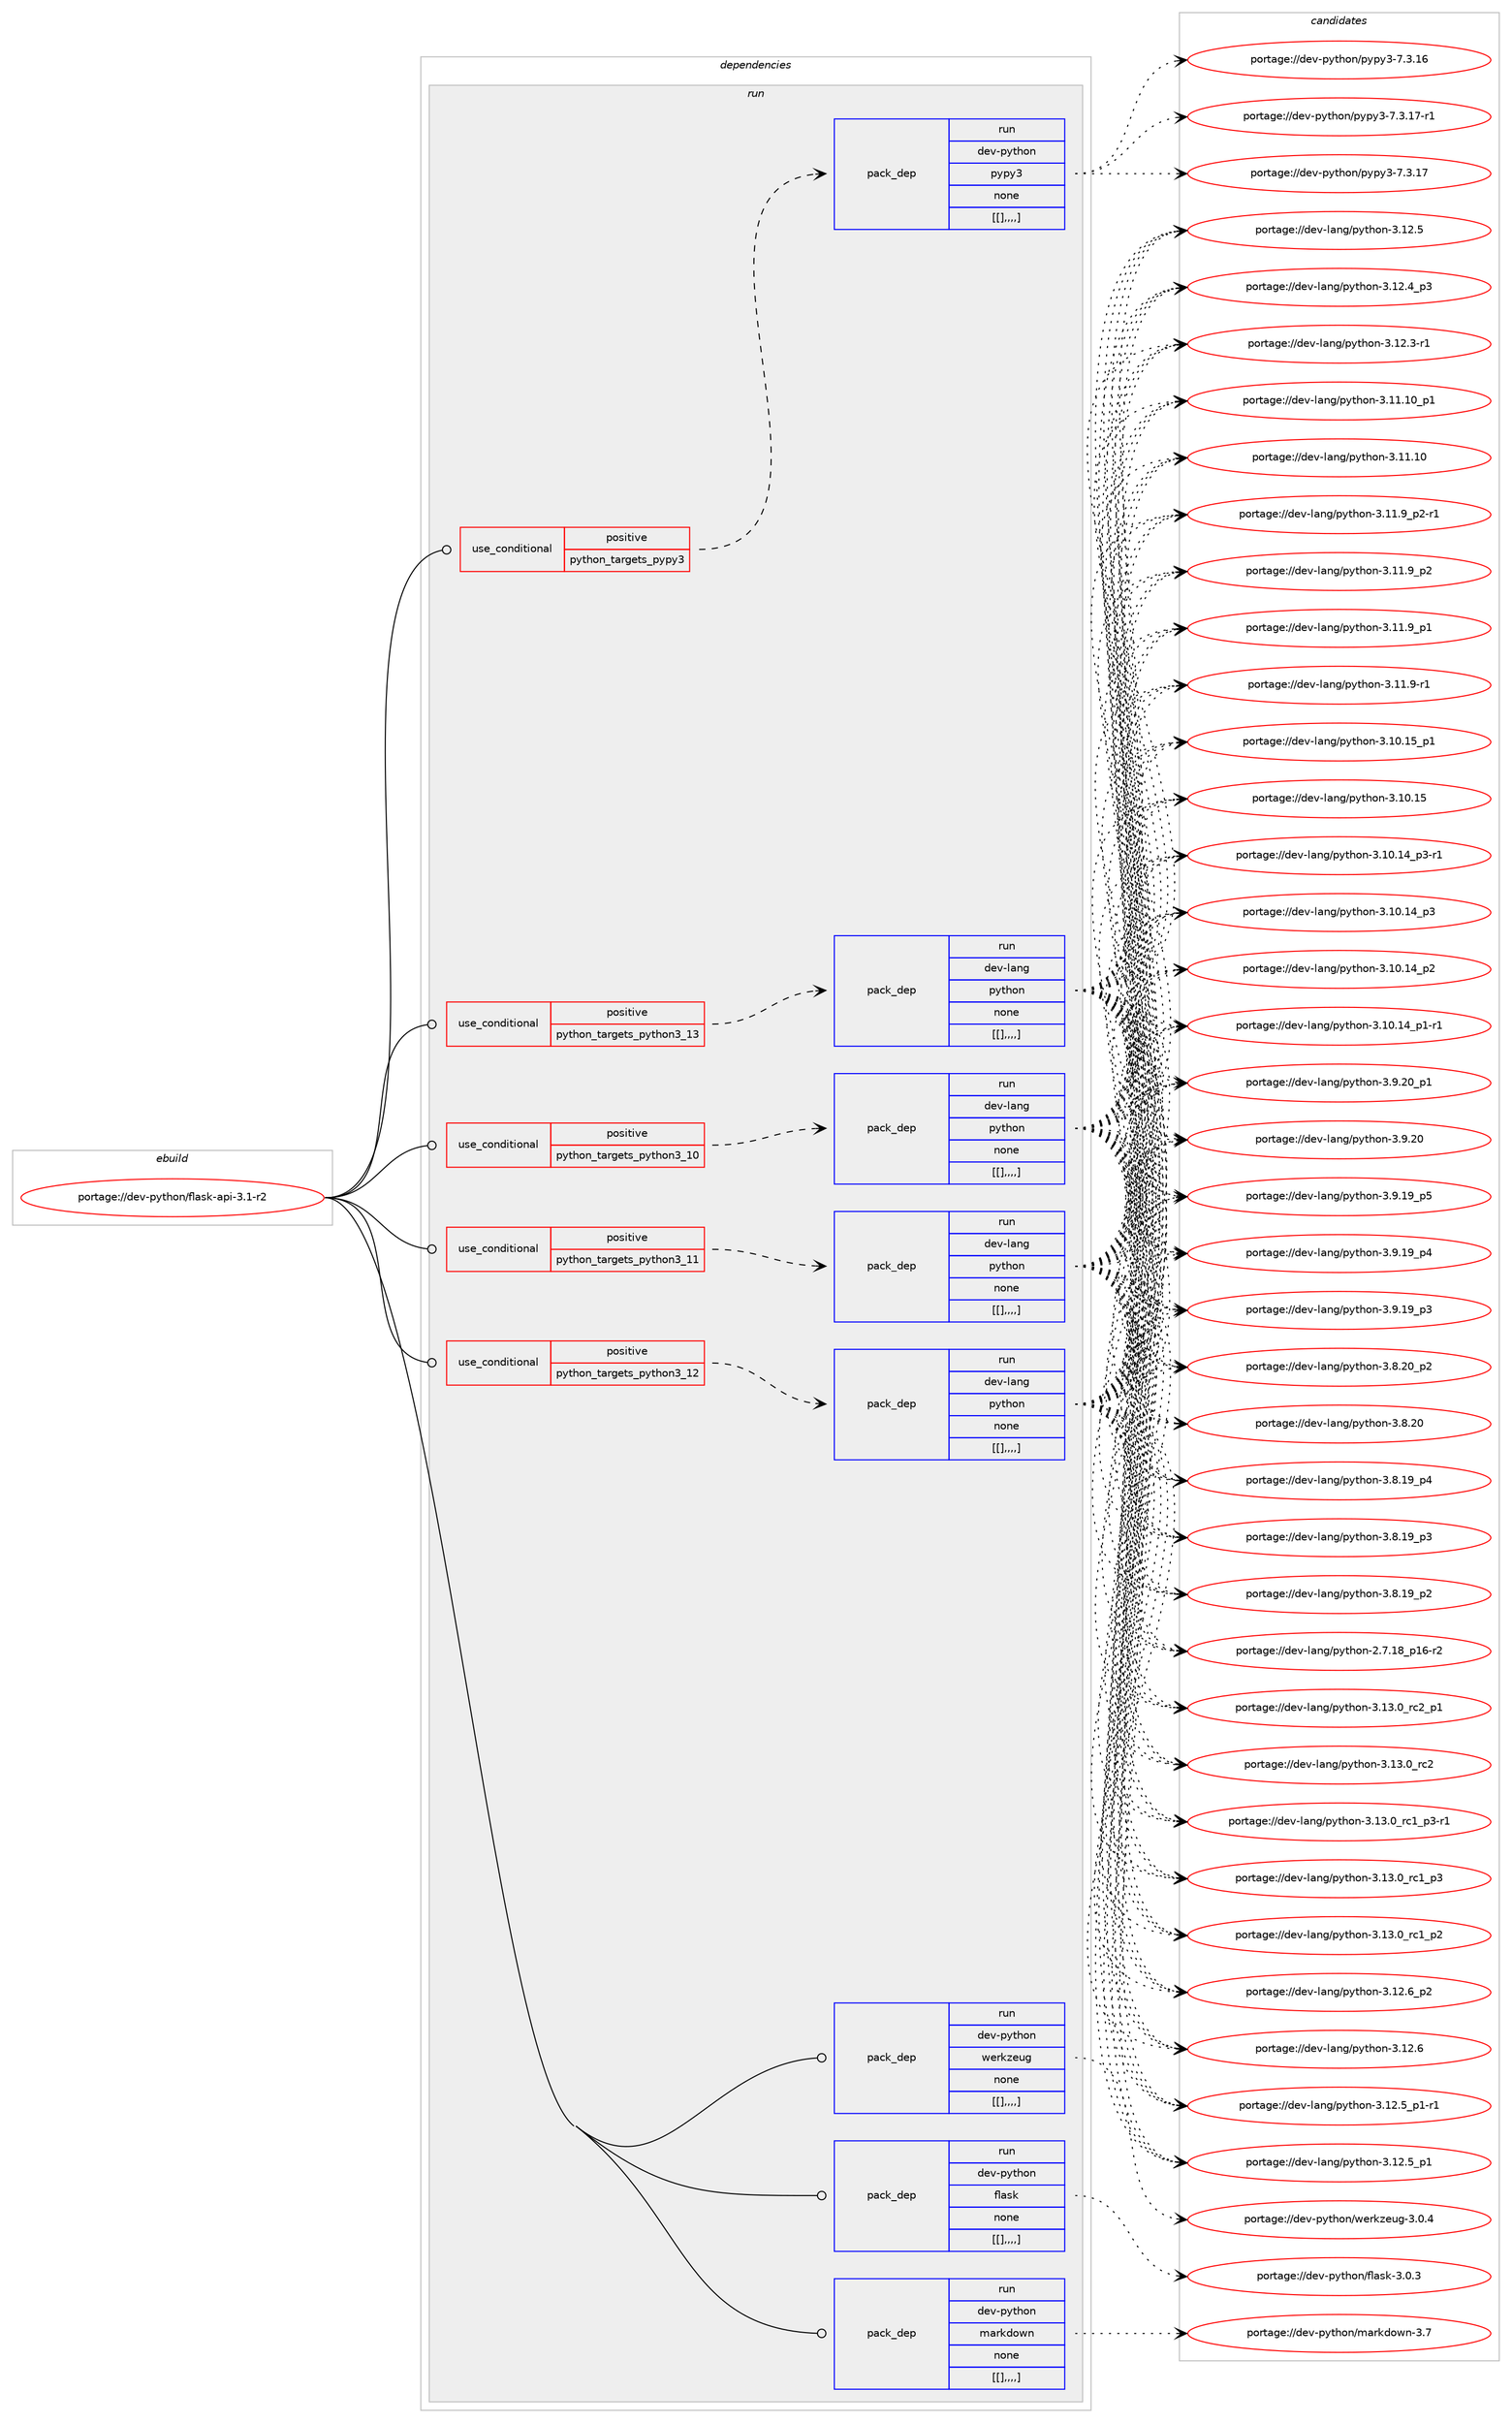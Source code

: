 digraph prolog {

# *************
# Graph options
# *************

newrank=true;
concentrate=true;
compound=true;
graph [rankdir=LR,fontname=Helvetica,fontsize=10,ranksep=1.5];#, ranksep=2.5, nodesep=0.2];
edge  [arrowhead=vee];
node  [fontname=Helvetica,fontsize=10];

# **********
# The ebuild
# **********

subgraph cluster_leftcol {
color=gray;
label=<<i>ebuild</i>>;
id [label="portage://dev-python/flask-api-3.1-r2", color=red, width=4, href="../dev-python/flask-api-3.1-r2.svg"];
}

# ****************
# The dependencies
# ****************

subgraph cluster_midcol {
color=gray;
label=<<i>dependencies</i>>;
subgraph cluster_compile {
fillcolor="#eeeeee";
style=filled;
label=<<i>compile</i>>;
}
subgraph cluster_compileandrun {
fillcolor="#eeeeee";
style=filled;
label=<<i>compile and run</i>>;
}
subgraph cluster_run {
fillcolor="#eeeeee";
style=filled;
label=<<i>run</i>>;
subgraph cond33951 {
dependency148144 [label=<<TABLE BORDER="0" CELLBORDER="1" CELLSPACING="0" CELLPADDING="4"><TR><TD ROWSPAN="3" CELLPADDING="10">use_conditional</TD></TR><TR><TD>positive</TD></TR><TR><TD>python_targets_pypy3</TD></TR></TABLE>>, shape=none, color=red];
subgraph pack112979 {
dependency148145 [label=<<TABLE BORDER="0" CELLBORDER="1" CELLSPACING="0" CELLPADDING="4" WIDTH="220"><TR><TD ROWSPAN="6" CELLPADDING="30">pack_dep</TD></TR><TR><TD WIDTH="110">run</TD></TR><TR><TD>dev-python</TD></TR><TR><TD>pypy3</TD></TR><TR><TD>none</TD></TR><TR><TD>[[],,,,]</TD></TR></TABLE>>, shape=none, color=blue];
}
dependency148144:e -> dependency148145:w [weight=20,style="dashed",arrowhead="vee"];
}
id:e -> dependency148144:w [weight=20,style="solid",arrowhead="odot"];
subgraph cond33952 {
dependency148146 [label=<<TABLE BORDER="0" CELLBORDER="1" CELLSPACING="0" CELLPADDING="4"><TR><TD ROWSPAN="3" CELLPADDING="10">use_conditional</TD></TR><TR><TD>positive</TD></TR><TR><TD>python_targets_python3_10</TD></TR></TABLE>>, shape=none, color=red];
subgraph pack112980 {
dependency148147 [label=<<TABLE BORDER="0" CELLBORDER="1" CELLSPACING="0" CELLPADDING="4" WIDTH="220"><TR><TD ROWSPAN="6" CELLPADDING="30">pack_dep</TD></TR><TR><TD WIDTH="110">run</TD></TR><TR><TD>dev-lang</TD></TR><TR><TD>python</TD></TR><TR><TD>none</TD></TR><TR><TD>[[],,,,]</TD></TR></TABLE>>, shape=none, color=blue];
}
dependency148146:e -> dependency148147:w [weight=20,style="dashed",arrowhead="vee"];
}
id:e -> dependency148146:w [weight=20,style="solid",arrowhead="odot"];
subgraph cond33953 {
dependency148148 [label=<<TABLE BORDER="0" CELLBORDER="1" CELLSPACING="0" CELLPADDING="4"><TR><TD ROWSPAN="3" CELLPADDING="10">use_conditional</TD></TR><TR><TD>positive</TD></TR><TR><TD>python_targets_python3_11</TD></TR></TABLE>>, shape=none, color=red];
subgraph pack112981 {
dependency148149 [label=<<TABLE BORDER="0" CELLBORDER="1" CELLSPACING="0" CELLPADDING="4" WIDTH="220"><TR><TD ROWSPAN="6" CELLPADDING="30">pack_dep</TD></TR><TR><TD WIDTH="110">run</TD></TR><TR><TD>dev-lang</TD></TR><TR><TD>python</TD></TR><TR><TD>none</TD></TR><TR><TD>[[],,,,]</TD></TR></TABLE>>, shape=none, color=blue];
}
dependency148148:e -> dependency148149:w [weight=20,style="dashed",arrowhead="vee"];
}
id:e -> dependency148148:w [weight=20,style="solid",arrowhead="odot"];
subgraph cond33954 {
dependency148150 [label=<<TABLE BORDER="0" CELLBORDER="1" CELLSPACING="0" CELLPADDING="4"><TR><TD ROWSPAN="3" CELLPADDING="10">use_conditional</TD></TR><TR><TD>positive</TD></TR><TR><TD>python_targets_python3_12</TD></TR></TABLE>>, shape=none, color=red];
subgraph pack112982 {
dependency148151 [label=<<TABLE BORDER="0" CELLBORDER="1" CELLSPACING="0" CELLPADDING="4" WIDTH="220"><TR><TD ROWSPAN="6" CELLPADDING="30">pack_dep</TD></TR><TR><TD WIDTH="110">run</TD></TR><TR><TD>dev-lang</TD></TR><TR><TD>python</TD></TR><TR><TD>none</TD></TR><TR><TD>[[],,,,]</TD></TR></TABLE>>, shape=none, color=blue];
}
dependency148150:e -> dependency148151:w [weight=20,style="dashed",arrowhead="vee"];
}
id:e -> dependency148150:w [weight=20,style="solid",arrowhead="odot"];
subgraph cond33955 {
dependency148152 [label=<<TABLE BORDER="0" CELLBORDER="1" CELLSPACING="0" CELLPADDING="4"><TR><TD ROWSPAN="3" CELLPADDING="10">use_conditional</TD></TR><TR><TD>positive</TD></TR><TR><TD>python_targets_python3_13</TD></TR></TABLE>>, shape=none, color=red];
subgraph pack112983 {
dependency148153 [label=<<TABLE BORDER="0" CELLBORDER="1" CELLSPACING="0" CELLPADDING="4" WIDTH="220"><TR><TD ROWSPAN="6" CELLPADDING="30">pack_dep</TD></TR><TR><TD WIDTH="110">run</TD></TR><TR><TD>dev-lang</TD></TR><TR><TD>python</TD></TR><TR><TD>none</TD></TR><TR><TD>[[],,,,]</TD></TR></TABLE>>, shape=none, color=blue];
}
dependency148152:e -> dependency148153:w [weight=20,style="dashed",arrowhead="vee"];
}
id:e -> dependency148152:w [weight=20,style="solid",arrowhead="odot"];
subgraph pack112984 {
dependency148154 [label=<<TABLE BORDER="0" CELLBORDER="1" CELLSPACING="0" CELLPADDING="4" WIDTH="220"><TR><TD ROWSPAN="6" CELLPADDING="30">pack_dep</TD></TR><TR><TD WIDTH="110">run</TD></TR><TR><TD>dev-python</TD></TR><TR><TD>flask</TD></TR><TR><TD>none</TD></TR><TR><TD>[[],,,,]</TD></TR></TABLE>>, shape=none, color=blue];
}
id:e -> dependency148154:w [weight=20,style="solid",arrowhead="odot"];
subgraph pack112985 {
dependency148155 [label=<<TABLE BORDER="0" CELLBORDER="1" CELLSPACING="0" CELLPADDING="4" WIDTH="220"><TR><TD ROWSPAN="6" CELLPADDING="30">pack_dep</TD></TR><TR><TD WIDTH="110">run</TD></TR><TR><TD>dev-python</TD></TR><TR><TD>markdown</TD></TR><TR><TD>none</TD></TR><TR><TD>[[],,,,]</TD></TR></TABLE>>, shape=none, color=blue];
}
id:e -> dependency148155:w [weight=20,style="solid",arrowhead="odot"];
subgraph pack112986 {
dependency148156 [label=<<TABLE BORDER="0" CELLBORDER="1" CELLSPACING="0" CELLPADDING="4" WIDTH="220"><TR><TD ROWSPAN="6" CELLPADDING="30">pack_dep</TD></TR><TR><TD WIDTH="110">run</TD></TR><TR><TD>dev-python</TD></TR><TR><TD>werkzeug</TD></TR><TR><TD>none</TD></TR><TR><TD>[[],,,,]</TD></TR></TABLE>>, shape=none, color=blue];
}
id:e -> dependency148156:w [weight=20,style="solid",arrowhead="odot"];
}
}

# **************
# The candidates
# **************

subgraph cluster_choices {
rank=same;
color=gray;
label=<<i>candidates</i>>;

subgraph choice112979 {
color=black;
nodesep=1;
choice100101118451121211161041111104711212111212151455546514649554511449 [label="portage://dev-python/pypy3-7.3.17-r1", color=red, width=4,href="../dev-python/pypy3-7.3.17-r1.svg"];
choice10010111845112121116104111110471121211121215145554651464955 [label="portage://dev-python/pypy3-7.3.17", color=red, width=4,href="../dev-python/pypy3-7.3.17.svg"];
choice10010111845112121116104111110471121211121215145554651464954 [label="portage://dev-python/pypy3-7.3.16", color=red, width=4,href="../dev-python/pypy3-7.3.16.svg"];
dependency148145:e -> choice100101118451121211161041111104711212111212151455546514649554511449:w [style=dotted,weight="100"];
dependency148145:e -> choice10010111845112121116104111110471121211121215145554651464955:w [style=dotted,weight="100"];
dependency148145:e -> choice10010111845112121116104111110471121211121215145554651464954:w [style=dotted,weight="100"];
}
subgraph choice112980 {
color=black;
nodesep=1;
choice100101118451089711010347112121116104111110455146495146489511499509511249 [label="portage://dev-lang/python-3.13.0_rc2_p1", color=red, width=4,href="../dev-lang/python-3.13.0_rc2_p1.svg"];
choice10010111845108971101034711212111610411111045514649514648951149950 [label="portage://dev-lang/python-3.13.0_rc2", color=red, width=4,href="../dev-lang/python-3.13.0_rc2.svg"];
choice1001011184510897110103471121211161041111104551464951464895114994995112514511449 [label="portage://dev-lang/python-3.13.0_rc1_p3-r1", color=red, width=4,href="../dev-lang/python-3.13.0_rc1_p3-r1.svg"];
choice100101118451089711010347112121116104111110455146495146489511499499511251 [label="portage://dev-lang/python-3.13.0_rc1_p3", color=red, width=4,href="../dev-lang/python-3.13.0_rc1_p3.svg"];
choice100101118451089711010347112121116104111110455146495146489511499499511250 [label="portage://dev-lang/python-3.13.0_rc1_p2", color=red, width=4,href="../dev-lang/python-3.13.0_rc1_p2.svg"];
choice100101118451089711010347112121116104111110455146495046549511250 [label="portage://dev-lang/python-3.12.6_p2", color=red, width=4,href="../dev-lang/python-3.12.6_p2.svg"];
choice10010111845108971101034711212111610411111045514649504654 [label="portage://dev-lang/python-3.12.6", color=red, width=4,href="../dev-lang/python-3.12.6.svg"];
choice1001011184510897110103471121211161041111104551464950465395112494511449 [label="portage://dev-lang/python-3.12.5_p1-r1", color=red, width=4,href="../dev-lang/python-3.12.5_p1-r1.svg"];
choice100101118451089711010347112121116104111110455146495046539511249 [label="portage://dev-lang/python-3.12.5_p1", color=red, width=4,href="../dev-lang/python-3.12.5_p1.svg"];
choice10010111845108971101034711212111610411111045514649504653 [label="portage://dev-lang/python-3.12.5", color=red, width=4,href="../dev-lang/python-3.12.5.svg"];
choice100101118451089711010347112121116104111110455146495046529511251 [label="portage://dev-lang/python-3.12.4_p3", color=red, width=4,href="../dev-lang/python-3.12.4_p3.svg"];
choice100101118451089711010347112121116104111110455146495046514511449 [label="portage://dev-lang/python-3.12.3-r1", color=red, width=4,href="../dev-lang/python-3.12.3-r1.svg"];
choice10010111845108971101034711212111610411111045514649494649489511249 [label="portage://dev-lang/python-3.11.10_p1", color=red, width=4,href="../dev-lang/python-3.11.10_p1.svg"];
choice1001011184510897110103471121211161041111104551464949464948 [label="portage://dev-lang/python-3.11.10", color=red, width=4,href="../dev-lang/python-3.11.10.svg"];
choice1001011184510897110103471121211161041111104551464949465795112504511449 [label="portage://dev-lang/python-3.11.9_p2-r1", color=red, width=4,href="../dev-lang/python-3.11.9_p2-r1.svg"];
choice100101118451089711010347112121116104111110455146494946579511250 [label="portage://dev-lang/python-3.11.9_p2", color=red, width=4,href="../dev-lang/python-3.11.9_p2.svg"];
choice100101118451089711010347112121116104111110455146494946579511249 [label="portage://dev-lang/python-3.11.9_p1", color=red, width=4,href="../dev-lang/python-3.11.9_p1.svg"];
choice100101118451089711010347112121116104111110455146494946574511449 [label="portage://dev-lang/python-3.11.9-r1", color=red, width=4,href="../dev-lang/python-3.11.9-r1.svg"];
choice10010111845108971101034711212111610411111045514649484649539511249 [label="portage://dev-lang/python-3.10.15_p1", color=red, width=4,href="../dev-lang/python-3.10.15_p1.svg"];
choice1001011184510897110103471121211161041111104551464948464953 [label="portage://dev-lang/python-3.10.15", color=red, width=4,href="../dev-lang/python-3.10.15.svg"];
choice100101118451089711010347112121116104111110455146494846495295112514511449 [label="portage://dev-lang/python-3.10.14_p3-r1", color=red, width=4,href="../dev-lang/python-3.10.14_p3-r1.svg"];
choice10010111845108971101034711212111610411111045514649484649529511251 [label="portage://dev-lang/python-3.10.14_p3", color=red, width=4,href="../dev-lang/python-3.10.14_p3.svg"];
choice10010111845108971101034711212111610411111045514649484649529511250 [label="portage://dev-lang/python-3.10.14_p2", color=red, width=4,href="../dev-lang/python-3.10.14_p2.svg"];
choice100101118451089711010347112121116104111110455146494846495295112494511449 [label="portage://dev-lang/python-3.10.14_p1-r1", color=red, width=4,href="../dev-lang/python-3.10.14_p1-r1.svg"];
choice100101118451089711010347112121116104111110455146574650489511249 [label="portage://dev-lang/python-3.9.20_p1", color=red, width=4,href="../dev-lang/python-3.9.20_p1.svg"];
choice10010111845108971101034711212111610411111045514657465048 [label="portage://dev-lang/python-3.9.20", color=red, width=4,href="../dev-lang/python-3.9.20.svg"];
choice100101118451089711010347112121116104111110455146574649579511253 [label="portage://dev-lang/python-3.9.19_p5", color=red, width=4,href="../dev-lang/python-3.9.19_p5.svg"];
choice100101118451089711010347112121116104111110455146574649579511252 [label="portage://dev-lang/python-3.9.19_p4", color=red, width=4,href="../dev-lang/python-3.9.19_p4.svg"];
choice100101118451089711010347112121116104111110455146574649579511251 [label="portage://dev-lang/python-3.9.19_p3", color=red, width=4,href="../dev-lang/python-3.9.19_p3.svg"];
choice100101118451089711010347112121116104111110455146564650489511250 [label="portage://dev-lang/python-3.8.20_p2", color=red, width=4,href="../dev-lang/python-3.8.20_p2.svg"];
choice10010111845108971101034711212111610411111045514656465048 [label="portage://dev-lang/python-3.8.20", color=red, width=4,href="../dev-lang/python-3.8.20.svg"];
choice100101118451089711010347112121116104111110455146564649579511252 [label="portage://dev-lang/python-3.8.19_p4", color=red, width=4,href="../dev-lang/python-3.8.19_p4.svg"];
choice100101118451089711010347112121116104111110455146564649579511251 [label="portage://dev-lang/python-3.8.19_p3", color=red, width=4,href="../dev-lang/python-3.8.19_p3.svg"];
choice100101118451089711010347112121116104111110455146564649579511250 [label="portage://dev-lang/python-3.8.19_p2", color=red, width=4,href="../dev-lang/python-3.8.19_p2.svg"];
choice100101118451089711010347112121116104111110455046554649569511249544511450 [label="portage://dev-lang/python-2.7.18_p16-r2", color=red, width=4,href="../dev-lang/python-2.7.18_p16-r2.svg"];
dependency148147:e -> choice100101118451089711010347112121116104111110455146495146489511499509511249:w [style=dotted,weight="100"];
dependency148147:e -> choice10010111845108971101034711212111610411111045514649514648951149950:w [style=dotted,weight="100"];
dependency148147:e -> choice1001011184510897110103471121211161041111104551464951464895114994995112514511449:w [style=dotted,weight="100"];
dependency148147:e -> choice100101118451089711010347112121116104111110455146495146489511499499511251:w [style=dotted,weight="100"];
dependency148147:e -> choice100101118451089711010347112121116104111110455146495146489511499499511250:w [style=dotted,weight="100"];
dependency148147:e -> choice100101118451089711010347112121116104111110455146495046549511250:w [style=dotted,weight="100"];
dependency148147:e -> choice10010111845108971101034711212111610411111045514649504654:w [style=dotted,weight="100"];
dependency148147:e -> choice1001011184510897110103471121211161041111104551464950465395112494511449:w [style=dotted,weight="100"];
dependency148147:e -> choice100101118451089711010347112121116104111110455146495046539511249:w [style=dotted,weight="100"];
dependency148147:e -> choice10010111845108971101034711212111610411111045514649504653:w [style=dotted,weight="100"];
dependency148147:e -> choice100101118451089711010347112121116104111110455146495046529511251:w [style=dotted,weight="100"];
dependency148147:e -> choice100101118451089711010347112121116104111110455146495046514511449:w [style=dotted,weight="100"];
dependency148147:e -> choice10010111845108971101034711212111610411111045514649494649489511249:w [style=dotted,weight="100"];
dependency148147:e -> choice1001011184510897110103471121211161041111104551464949464948:w [style=dotted,weight="100"];
dependency148147:e -> choice1001011184510897110103471121211161041111104551464949465795112504511449:w [style=dotted,weight="100"];
dependency148147:e -> choice100101118451089711010347112121116104111110455146494946579511250:w [style=dotted,weight="100"];
dependency148147:e -> choice100101118451089711010347112121116104111110455146494946579511249:w [style=dotted,weight="100"];
dependency148147:e -> choice100101118451089711010347112121116104111110455146494946574511449:w [style=dotted,weight="100"];
dependency148147:e -> choice10010111845108971101034711212111610411111045514649484649539511249:w [style=dotted,weight="100"];
dependency148147:e -> choice1001011184510897110103471121211161041111104551464948464953:w [style=dotted,weight="100"];
dependency148147:e -> choice100101118451089711010347112121116104111110455146494846495295112514511449:w [style=dotted,weight="100"];
dependency148147:e -> choice10010111845108971101034711212111610411111045514649484649529511251:w [style=dotted,weight="100"];
dependency148147:e -> choice10010111845108971101034711212111610411111045514649484649529511250:w [style=dotted,weight="100"];
dependency148147:e -> choice100101118451089711010347112121116104111110455146494846495295112494511449:w [style=dotted,weight="100"];
dependency148147:e -> choice100101118451089711010347112121116104111110455146574650489511249:w [style=dotted,weight="100"];
dependency148147:e -> choice10010111845108971101034711212111610411111045514657465048:w [style=dotted,weight="100"];
dependency148147:e -> choice100101118451089711010347112121116104111110455146574649579511253:w [style=dotted,weight="100"];
dependency148147:e -> choice100101118451089711010347112121116104111110455146574649579511252:w [style=dotted,weight="100"];
dependency148147:e -> choice100101118451089711010347112121116104111110455146574649579511251:w [style=dotted,weight="100"];
dependency148147:e -> choice100101118451089711010347112121116104111110455146564650489511250:w [style=dotted,weight="100"];
dependency148147:e -> choice10010111845108971101034711212111610411111045514656465048:w [style=dotted,weight="100"];
dependency148147:e -> choice100101118451089711010347112121116104111110455146564649579511252:w [style=dotted,weight="100"];
dependency148147:e -> choice100101118451089711010347112121116104111110455146564649579511251:w [style=dotted,weight="100"];
dependency148147:e -> choice100101118451089711010347112121116104111110455146564649579511250:w [style=dotted,weight="100"];
dependency148147:e -> choice100101118451089711010347112121116104111110455046554649569511249544511450:w [style=dotted,weight="100"];
}
subgraph choice112981 {
color=black;
nodesep=1;
choice100101118451089711010347112121116104111110455146495146489511499509511249 [label="portage://dev-lang/python-3.13.0_rc2_p1", color=red, width=4,href="../dev-lang/python-3.13.0_rc2_p1.svg"];
choice10010111845108971101034711212111610411111045514649514648951149950 [label="portage://dev-lang/python-3.13.0_rc2", color=red, width=4,href="../dev-lang/python-3.13.0_rc2.svg"];
choice1001011184510897110103471121211161041111104551464951464895114994995112514511449 [label="portage://dev-lang/python-3.13.0_rc1_p3-r1", color=red, width=4,href="../dev-lang/python-3.13.0_rc1_p3-r1.svg"];
choice100101118451089711010347112121116104111110455146495146489511499499511251 [label="portage://dev-lang/python-3.13.0_rc1_p3", color=red, width=4,href="../dev-lang/python-3.13.0_rc1_p3.svg"];
choice100101118451089711010347112121116104111110455146495146489511499499511250 [label="portage://dev-lang/python-3.13.0_rc1_p2", color=red, width=4,href="../dev-lang/python-3.13.0_rc1_p2.svg"];
choice100101118451089711010347112121116104111110455146495046549511250 [label="portage://dev-lang/python-3.12.6_p2", color=red, width=4,href="../dev-lang/python-3.12.6_p2.svg"];
choice10010111845108971101034711212111610411111045514649504654 [label="portage://dev-lang/python-3.12.6", color=red, width=4,href="../dev-lang/python-3.12.6.svg"];
choice1001011184510897110103471121211161041111104551464950465395112494511449 [label="portage://dev-lang/python-3.12.5_p1-r1", color=red, width=4,href="../dev-lang/python-3.12.5_p1-r1.svg"];
choice100101118451089711010347112121116104111110455146495046539511249 [label="portage://dev-lang/python-3.12.5_p1", color=red, width=4,href="../dev-lang/python-3.12.5_p1.svg"];
choice10010111845108971101034711212111610411111045514649504653 [label="portage://dev-lang/python-3.12.5", color=red, width=4,href="../dev-lang/python-3.12.5.svg"];
choice100101118451089711010347112121116104111110455146495046529511251 [label="portage://dev-lang/python-3.12.4_p3", color=red, width=4,href="../dev-lang/python-3.12.4_p3.svg"];
choice100101118451089711010347112121116104111110455146495046514511449 [label="portage://dev-lang/python-3.12.3-r1", color=red, width=4,href="../dev-lang/python-3.12.3-r1.svg"];
choice10010111845108971101034711212111610411111045514649494649489511249 [label="portage://dev-lang/python-3.11.10_p1", color=red, width=4,href="../dev-lang/python-3.11.10_p1.svg"];
choice1001011184510897110103471121211161041111104551464949464948 [label="portage://dev-lang/python-3.11.10", color=red, width=4,href="../dev-lang/python-3.11.10.svg"];
choice1001011184510897110103471121211161041111104551464949465795112504511449 [label="portage://dev-lang/python-3.11.9_p2-r1", color=red, width=4,href="../dev-lang/python-3.11.9_p2-r1.svg"];
choice100101118451089711010347112121116104111110455146494946579511250 [label="portage://dev-lang/python-3.11.9_p2", color=red, width=4,href="../dev-lang/python-3.11.9_p2.svg"];
choice100101118451089711010347112121116104111110455146494946579511249 [label="portage://dev-lang/python-3.11.9_p1", color=red, width=4,href="../dev-lang/python-3.11.9_p1.svg"];
choice100101118451089711010347112121116104111110455146494946574511449 [label="portage://dev-lang/python-3.11.9-r1", color=red, width=4,href="../dev-lang/python-3.11.9-r1.svg"];
choice10010111845108971101034711212111610411111045514649484649539511249 [label="portage://dev-lang/python-3.10.15_p1", color=red, width=4,href="../dev-lang/python-3.10.15_p1.svg"];
choice1001011184510897110103471121211161041111104551464948464953 [label="portage://dev-lang/python-3.10.15", color=red, width=4,href="../dev-lang/python-3.10.15.svg"];
choice100101118451089711010347112121116104111110455146494846495295112514511449 [label="portage://dev-lang/python-3.10.14_p3-r1", color=red, width=4,href="../dev-lang/python-3.10.14_p3-r1.svg"];
choice10010111845108971101034711212111610411111045514649484649529511251 [label="portage://dev-lang/python-3.10.14_p3", color=red, width=4,href="../dev-lang/python-3.10.14_p3.svg"];
choice10010111845108971101034711212111610411111045514649484649529511250 [label="portage://dev-lang/python-3.10.14_p2", color=red, width=4,href="../dev-lang/python-3.10.14_p2.svg"];
choice100101118451089711010347112121116104111110455146494846495295112494511449 [label="portage://dev-lang/python-3.10.14_p1-r1", color=red, width=4,href="../dev-lang/python-3.10.14_p1-r1.svg"];
choice100101118451089711010347112121116104111110455146574650489511249 [label="portage://dev-lang/python-3.9.20_p1", color=red, width=4,href="../dev-lang/python-3.9.20_p1.svg"];
choice10010111845108971101034711212111610411111045514657465048 [label="portage://dev-lang/python-3.9.20", color=red, width=4,href="../dev-lang/python-3.9.20.svg"];
choice100101118451089711010347112121116104111110455146574649579511253 [label="portage://dev-lang/python-3.9.19_p5", color=red, width=4,href="../dev-lang/python-3.9.19_p5.svg"];
choice100101118451089711010347112121116104111110455146574649579511252 [label="portage://dev-lang/python-3.9.19_p4", color=red, width=4,href="../dev-lang/python-3.9.19_p4.svg"];
choice100101118451089711010347112121116104111110455146574649579511251 [label="portage://dev-lang/python-3.9.19_p3", color=red, width=4,href="../dev-lang/python-3.9.19_p3.svg"];
choice100101118451089711010347112121116104111110455146564650489511250 [label="portage://dev-lang/python-3.8.20_p2", color=red, width=4,href="../dev-lang/python-3.8.20_p2.svg"];
choice10010111845108971101034711212111610411111045514656465048 [label="portage://dev-lang/python-3.8.20", color=red, width=4,href="../dev-lang/python-3.8.20.svg"];
choice100101118451089711010347112121116104111110455146564649579511252 [label="portage://dev-lang/python-3.8.19_p4", color=red, width=4,href="../dev-lang/python-3.8.19_p4.svg"];
choice100101118451089711010347112121116104111110455146564649579511251 [label="portage://dev-lang/python-3.8.19_p3", color=red, width=4,href="../dev-lang/python-3.8.19_p3.svg"];
choice100101118451089711010347112121116104111110455146564649579511250 [label="portage://dev-lang/python-3.8.19_p2", color=red, width=4,href="../dev-lang/python-3.8.19_p2.svg"];
choice100101118451089711010347112121116104111110455046554649569511249544511450 [label="portage://dev-lang/python-2.7.18_p16-r2", color=red, width=4,href="../dev-lang/python-2.7.18_p16-r2.svg"];
dependency148149:e -> choice100101118451089711010347112121116104111110455146495146489511499509511249:w [style=dotted,weight="100"];
dependency148149:e -> choice10010111845108971101034711212111610411111045514649514648951149950:w [style=dotted,weight="100"];
dependency148149:e -> choice1001011184510897110103471121211161041111104551464951464895114994995112514511449:w [style=dotted,weight="100"];
dependency148149:e -> choice100101118451089711010347112121116104111110455146495146489511499499511251:w [style=dotted,weight="100"];
dependency148149:e -> choice100101118451089711010347112121116104111110455146495146489511499499511250:w [style=dotted,weight="100"];
dependency148149:e -> choice100101118451089711010347112121116104111110455146495046549511250:w [style=dotted,weight="100"];
dependency148149:e -> choice10010111845108971101034711212111610411111045514649504654:w [style=dotted,weight="100"];
dependency148149:e -> choice1001011184510897110103471121211161041111104551464950465395112494511449:w [style=dotted,weight="100"];
dependency148149:e -> choice100101118451089711010347112121116104111110455146495046539511249:w [style=dotted,weight="100"];
dependency148149:e -> choice10010111845108971101034711212111610411111045514649504653:w [style=dotted,weight="100"];
dependency148149:e -> choice100101118451089711010347112121116104111110455146495046529511251:w [style=dotted,weight="100"];
dependency148149:e -> choice100101118451089711010347112121116104111110455146495046514511449:w [style=dotted,weight="100"];
dependency148149:e -> choice10010111845108971101034711212111610411111045514649494649489511249:w [style=dotted,weight="100"];
dependency148149:e -> choice1001011184510897110103471121211161041111104551464949464948:w [style=dotted,weight="100"];
dependency148149:e -> choice1001011184510897110103471121211161041111104551464949465795112504511449:w [style=dotted,weight="100"];
dependency148149:e -> choice100101118451089711010347112121116104111110455146494946579511250:w [style=dotted,weight="100"];
dependency148149:e -> choice100101118451089711010347112121116104111110455146494946579511249:w [style=dotted,weight="100"];
dependency148149:e -> choice100101118451089711010347112121116104111110455146494946574511449:w [style=dotted,weight="100"];
dependency148149:e -> choice10010111845108971101034711212111610411111045514649484649539511249:w [style=dotted,weight="100"];
dependency148149:e -> choice1001011184510897110103471121211161041111104551464948464953:w [style=dotted,weight="100"];
dependency148149:e -> choice100101118451089711010347112121116104111110455146494846495295112514511449:w [style=dotted,weight="100"];
dependency148149:e -> choice10010111845108971101034711212111610411111045514649484649529511251:w [style=dotted,weight="100"];
dependency148149:e -> choice10010111845108971101034711212111610411111045514649484649529511250:w [style=dotted,weight="100"];
dependency148149:e -> choice100101118451089711010347112121116104111110455146494846495295112494511449:w [style=dotted,weight="100"];
dependency148149:e -> choice100101118451089711010347112121116104111110455146574650489511249:w [style=dotted,weight="100"];
dependency148149:e -> choice10010111845108971101034711212111610411111045514657465048:w [style=dotted,weight="100"];
dependency148149:e -> choice100101118451089711010347112121116104111110455146574649579511253:w [style=dotted,weight="100"];
dependency148149:e -> choice100101118451089711010347112121116104111110455146574649579511252:w [style=dotted,weight="100"];
dependency148149:e -> choice100101118451089711010347112121116104111110455146574649579511251:w [style=dotted,weight="100"];
dependency148149:e -> choice100101118451089711010347112121116104111110455146564650489511250:w [style=dotted,weight="100"];
dependency148149:e -> choice10010111845108971101034711212111610411111045514656465048:w [style=dotted,weight="100"];
dependency148149:e -> choice100101118451089711010347112121116104111110455146564649579511252:w [style=dotted,weight="100"];
dependency148149:e -> choice100101118451089711010347112121116104111110455146564649579511251:w [style=dotted,weight="100"];
dependency148149:e -> choice100101118451089711010347112121116104111110455146564649579511250:w [style=dotted,weight="100"];
dependency148149:e -> choice100101118451089711010347112121116104111110455046554649569511249544511450:w [style=dotted,weight="100"];
}
subgraph choice112982 {
color=black;
nodesep=1;
choice100101118451089711010347112121116104111110455146495146489511499509511249 [label="portage://dev-lang/python-3.13.0_rc2_p1", color=red, width=4,href="../dev-lang/python-3.13.0_rc2_p1.svg"];
choice10010111845108971101034711212111610411111045514649514648951149950 [label="portage://dev-lang/python-3.13.0_rc2", color=red, width=4,href="../dev-lang/python-3.13.0_rc2.svg"];
choice1001011184510897110103471121211161041111104551464951464895114994995112514511449 [label="portage://dev-lang/python-3.13.0_rc1_p3-r1", color=red, width=4,href="../dev-lang/python-3.13.0_rc1_p3-r1.svg"];
choice100101118451089711010347112121116104111110455146495146489511499499511251 [label="portage://dev-lang/python-3.13.0_rc1_p3", color=red, width=4,href="../dev-lang/python-3.13.0_rc1_p3.svg"];
choice100101118451089711010347112121116104111110455146495146489511499499511250 [label="portage://dev-lang/python-3.13.0_rc1_p2", color=red, width=4,href="../dev-lang/python-3.13.0_rc1_p2.svg"];
choice100101118451089711010347112121116104111110455146495046549511250 [label="portage://dev-lang/python-3.12.6_p2", color=red, width=4,href="../dev-lang/python-3.12.6_p2.svg"];
choice10010111845108971101034711212111610411111045514649504654 [label="portage://dev-lang/python-3.12.6", color=red, width=4,href="../dev-lang/python-3.12.6.svg"];
choice1001011184510897110103471121211161041111104551464950465395112494511449 [label="portage://dev-lang/python-3.12.5_p1-r1", color=red, width=4,href="../dev-lang/python-3.12.5_p1-r1.svg"];
choice100101118451089711010347112121116104111110455146495046539511249 [label="portage://dev-lang/python-3.12.5_p1", color=red, width=4,href="../dev-lang/python-3.12.5_p1.svg"];
choice10010111845108971101034711212111610411111045514649504653 [label="portage://dev-lang/python-3.12.5", color=red, width=4,href="../dev-lang/python-3.12.5.svg"];
choice100101118451089711010347112121116104111110455146495046529511251 [label="portage://dev-lang/python-3.12.4_p3", color=red, width=4,href="../dev-lang/python-3.12.4_p3.svg"];
choice100101118451089711010347112121116104111110455146495046514511449 [label="portage://dev-lang/python-3.12.3-r1", color=red, width=4,href="../dev-lang/python-3.12.3-r1.svg"];
choice10010111845108971101034711212111610411111045514649494649489511249 [label="portage://dev-lang/python-3.11.10_p1", color=red, width=4,href="../dev-lang/python-3.11.10_p1.svg"];
choice1001011184510897110103471121211161041111104551464949464948 [label="portage://dev-lang/python-3.11.10", color=red, width=4,href="../dev-lang/python-3.11.10.svg"];
choice1001011184510897110103471121211161041111104551464949465795112504511449 [label="portage://dev-lang/python-3.11.9_p2-r1", color=red, width=4,href="../dev-lang/python-3.11.9_p2-r1.svg"];
choice100101118451089711010347112121116104111110455146494946579511250 [label="portage://dev-lang/python-3.11.9_p2", color=red, width=4,href="../dev-lang/python-3.11.9_p2.svg"];
choice100101118451089711010347112121116104111110455146494946579511249 [label="portage://dev-lang/python-3.11.9_p1", color=red, width=4,href="../dev-lang/python-3.11.9_p1.svg"];
choice100101118451089711010347112121116104111110455146494946574511449 [label="portage://dev-lang/python-3.11.9-r1", color=red, width=4,href="../dev-lang/python-3.11.9-r1.svg"];
choice10010111845108971101034711212111610411111045514649484649539511249 [label="portage://dev-lang/python-3.10.15_p1", color=red, width=4,href="../dev-lang/python-3.10.15_p1.svg"];
choice1001011184510897110103471121211161041111104551464948464953 [label="portage://dev-lang/python-3.10.15", color=red, width=4,href="../dev-lang/python-3.10.15.svg"];
choice100101118451089711010347112121116104111110455146494846495295112514511449 [label="portage://dev-lang/python-3.10.14_p3-r1", color=red, width=4,href="../dev-lang/python-3.10.14_p3-r1.svg"];
choice10010111845108971101034711212111610411111045514649484649529511251 [label="portage://dev-lang/python-3.10.14_p3", color=red, width=4,href="../dev-lang/python-3.10.14_p3.svg"];
choice10010111845108971101034711212111610411111045514649484649529511250 [label="portage://dev-lang/python-3.10.14_p2", color=red, width=4,href="../dev-lang/python-3.10.14_p2.svg"];
choice100101118451089711010347112121116104111110455146494846495295112494511449 [label="portage://dev-lang/python-3.10.14_p1-r1", color=red, width=4,href="../dev-lang/python-3.10.14_p1-r1.svg"];
choice100101118451089711010347112121116104111110455146574650489511249 [label="portage://dev-lang/python-3.9.20_p1", color=red, width=4,href="../dev-lang/python-3.9.20_p1.svg"];
choice10010111845108971101034711212111610411111045514657465048 [label="portage://dev-lang/python-3.9.20", color=red, width=4,href="../dev-lang/python-3.9.20.svg"];
choice100101118451089711010347112121116104111110455146574649579511253 [label="portage://dev-lang/python-3.9.19_p5", color=red, width=4,href="../dev-lang/python-3.9.19_p5.svg"];
choice100101118451089711010347112121116104111110455146574649579511252 [label="portage://dev-lang/python-3.9.19_p4", color=red, width=4,href="../dev-lang/python-3.9.19_p4.svg"];
choice100101118451089711010347112121116104111110455146574649579511251 [label="portage://dev-lang/python-3.9.19_p3", color=red, width=4,href="../dev-lang/python-3.9.19_p3.svg"];
choice100101118451089711010347112121116104111110455146564650489511250 [label="portage://dev-lang/python-3.8.20_p2", color=red, width=4,href="../dev-lang/python-3.8.20_p2.svg"];
choice10010111845108971101034711212111610411111045514656465048 [label="portage://dev-lang/python-3.8.20", color=red, width=4,href="../dev-lang/python-3.8.20.svg"];
choice100101118451089711010347112121116104111110455146564649579511252 [label="portage://dev-lang/python-3.8.19_p4", color=red, width=4,href="../dev-lang/python-3.8.19_p4.svg"];
choice100101118451089711010347112121116104111110455146564649579511251 [label="portage://dev-lang/python-3.8.19_p3", color=red, width=4,href="../dev-lang/python-3.8.19_p3.svg"];
choice100101118451089711010347112121116104111110455146564649579511250 [label="portage://dev-lang/python-3.8.19_p2", color=red, width=4,href="../dev-lang/python-3.8.19_p2.svg"];
choice100101118451089711010347112121116104111110455046554649569511249544511450 [label="portage://dev-lang/python-2.7.18_p16-r2", color=red, width=4,href="../dev-lang/python-2.7.18_p16-r2.svg"];
dependency148151:e -> choice100101118451089711010347112121116104111110455146495146489511499509511249:w [style=dotted,weight="100"];
dependency148151:e -> choice10010111845108971101034711212111610411111045514649514648951149950:w [style=dotted,weight="100"];
dependency148151:e -> choice1001011184510897110103471121211161041111104551464951464895114994995112514511449:w [style=dotted,weight="100"];
dependency148151:e -> choice100101118451089711010347112121116104111110455146495146489511499499511251:w [style=dotted,weight="100"];
dependency148151:e -> choice100101118451089711010347112121116104111110455146495146489511499499511250:w [style=dotted,weight="100"];
dependency148151:e -> choice100101118451089711010347112121116104111110455146495046549511250:w [style=dotted,weight="100"];
dependency148151:e -> choice10010111845108971101034711212111610411111045514649504654:w [style=dotted,weight="100"];
dependency148151:e -> choice1001011184510897110103471121211161041111104551464950465395112494511449:w [style=dotted,weight="100"];
dependency148151:e -> choice100101118451089711010347112121116104111110455146495046539511249:w [style=dotted,weight="100"];
dependency148151:e -> choice10010111845108971101034711212111610411111045514649504653:w [style=dotted,weight="100"];
dependency148151:e -> choice100101118451089711010347112121116104111110455146495046529511251:w [style=dotted,weight="100"];
dependency148151:e -> choice100101118451089711010347112121116104111110455146495046514511449:w [style=dotted,weight="100"];
dependency148151:e -> choice10010111845108971101034711212111610411111045514649494649489511249:w [style=dotted,weight="100"];
dependency148151:e -> choice1001011184510897110103471121211161041111104551464949464948:w [style=dotted,weight="100"];
dependency148151:e -> choice1001011184510897110103471121211161041111104551464949465795112504511449:w [style=dotted,weight="100"];
dependency148151:e -> choice100101118451089711010347112121116104111110455146494946579511250:w [style=dotted,weight="100"];
dependency148151:e -> choice100101118451089711010347112121116104111110455146494946579511249:w [style=dotted,weight="100"];
dependency148151:e -> choice100101118451089711010347112121116104111110455146494946574511449:w [style=dotted,weight="100"];
dependency148151:e -> choice10010111845108971101034711212111610411111045514649484649539511249:w [style=dotted,weight="100"];
dependency148151:e -> choice1001011184510897110103471121211161041111104551464948464953:w [style=dotted,weight="100"];
dependency148151:e -> choice100101118451089711010347112121116104111110455146494846495295112514511449:w [style=dotted,weight="100"];
dependency148151:e -> choice10010111845108971101034711212111610411111045514649484649529511251:w [style=dotted,weight="100"];
dependency148151:e -> choice10010111845108971101034711212111610411111045514649484649529511250:w [style=dotted,weight="100"];
dependency148151:e -> choice100101118451089711010347112121116104111110455146494846495295112494511449:w [style=dotted,weight="100"];
dependency148151:e -> choice100101118451089711010347112121116104111110455146574650489511249:w [style=dotted,weight="100"];
dependency148151:e -> choice10010111845108971101034711212111610411111045514657465048:w [style=dotted,weight="100"];
dependency148151:e -> choice100101118451089711010347112121116104111110455146574649579511253:w [style=dotted,weight="100"];
dependency148151:e -> choice100101118451089711010347112121116104111110455146574649579511252:w [style=dotted,weight="100"];
dependency148151:e -> choice100101118451089711010347112121116104111110455146574649579511251:w [style=dotted,weight="100"];
dependency148151:e -> choice100101118451089711010347112121116104111110455146564650489511250:w [style=dotted,weight="100"];
dependency148151:e -> choice10010111845108971101034711212111610411111045514656465048:w [style=dotted,weight="100"];
dependency148151:e -> choice100101118451089711010347112121116104111110455146564649579511252:w [style=dotted,weight="100"];
dependency148151:e -> choice100101118451089711010347112121116104111110455146564649579511251:w [style=dotted,weight="100"];
dependency148151:e -> choice100101118451089711010347112121116104111110455146564649579511250:w [style=dotted,weight="100"];
dependency148151:e -> choice100101118451089711010347112121116104111110455046554649569511249544511450:w [style=dotted,weight="100"];
}
subgraph choice112983 {
color=black;
nodesep=1;
choice100101118451089711010347112121116104111110455146495146489511499509511249 [label="portage://dev-lang/python-3.13.0_rc2_p1", color=red, width=4,href="../dev-lang/python-3.13.0_rc2_p1.svg"];
choice10010111845108971101034711212111610411111045514649514648951149950 [label="portage://dev-lang/python-3.13.0_rc2", color=red, width=4,href="../dev-lang/python-3.13.0_rc2.svg"];
choice1001011184510897110103471121211161041111104551464951464895114994995112514511449 [label="portage://dev-lang/python-3.13.0_rc1_p3-r1", color=red, width=4,href="../dev-lang/python-3.13.0_rc1_p3-r1.svg"];
choice100101118451089711010347112121116104111110455146495146489511499499511251 [label="portage://dev-lang/python-3.13.0_rc1_p3", color=red, width=4,href="../dev-lang/python-3.13.0_rc1_p3.svg"];
choice100101118451089711010347112121116104111110455146495146489511499499511250 [label="portage://dev-lang/python-3.13.0_rc1_p2", color=red, width=4,href="../dev-lang/python-3.13.0_rc1_p2.svg"];
choice100101118451089711010347112121116104111110455146495046549511250 [label="portage://dev-lang/python-3.12.6_p2", color=red, width=4,href="../dev-lang/python-3.12.6_p2.svg"];
choice10010111845108971101034711212111610411111045514649504654 [label="portage://dev-lang/python-3.12.6", color=red, width=4,href="../dev-lang/python-3.12.6.svg"];
choice1001011184510897110103471121211161041111104551464950465395112494511449 [label="portage://dev-lang/python-3.12.5_p1-r1", color=red, width=4,href="../dev-lang/python-3.12.5_p1-r1.svg"];
choice100101118451089711010347112121116104111110455146495046539511249 [label="portage://dev-lang/python-3.12.5_p1", color=red, width=4,href="../dev-lang/python-3.12.5_p1.svg"];
choice10010111845108971101034711212111610411111045514649504653 [label="portage://dev-lang/python-3.12.5", color=red, width=4,href="../dev-lang/python-3.12.5.svg"];
choice100101118451089711010347112121116104111110455146495046529511251 [label="portage://dev-lang/python-3.12.4_p3", color=red, width=4,href="../dev-lang/python-3.12.4_p3.svg"];
choice100101118451089711010347112121116104111110455146495046514511449 [label="portage://dev-lang/python-3.12.3-r1", color=red, width=4,href="../dev-lang/python-3.12.3-r1.svg"];
choice10010111845108971101034711212111610411111045514649494649489511249 [label="portage://dev-lang/python-3.11.10_p1", color=red, width=4,href="../dev-lang/python-3.11.10_p1.svg"];
choice1001011184510897110103471121211161041111104551464949464948 [label="portage://dev-lang/python-3.11.10", color=red, width=4,href="../dev-lang/python-3.11.10.svg"];
choice1001011184510897110103471121211161041111104551464949465795112504511449 [label="portage://dev-lang/python-3.11.9_p2-r1", color=red, width=4,href="../dev-lang/python-3.11.9_p2-r1.svg"];
choice100101118451089711010347112121116104111110455146494946579511250 [label="portage://dev-lang/python-3.11.9_p2", color=red, width=4,href="../dev-lang/python-3.11.9_p2.svg"];
choice100101118451089711010347112121116104111110455146494946579511249 [label="portage://dev-lang/python-3.11.9_p1", color=red, width=4,href="../dev-lang/python-3.11.9_p1.svg"];
choice100101118451089711010347112121116104111110455146494946574511449 [label="portage://dev-lang/python-3.11.9-r1", color=red, width=4,href="../dev-lang/python-3.11.9-r1.svg"];
choice10010111845108971101034711212111610411111045514649484649539511249 [label="portage://dev-lang/python-3.10.15_p1", color=red, width=4,href="../dev-lang/python-3.10.15_p1.svg"];
choice1001011184510897110103471121211161041111104551464948464953 [label="portage://dev-lang/python-3.10.15", color=red, width=4,href="../dev-lang/python-3.10.15.svg"];
choice100101118451089711010347112121116104111110455146494846495295112514511449 [label="portage://dev-lang/python-3.10.14_p3-r1", color=red, width=4,href="../dev-lang/python-3.10.14_p3-r1.svg"];
choice10010111845108971101034711212111610411111045514649484649529511251 [label="portage://dev-lang/python-3.10.14_p3", color=red, width=4,href="../dev-lang/python-3.10.14_p3.svg"];
choice10010111845108971101034711212111610411111045514649484649529511250 [label="portage://dev-lang/python-3.10.14_p2", color=red, width=4,href="../dev-lang/python-3.10.14_p2.svg"];
choice100101118451089711010347112121116104111110455146494846495295112494511449 [label="portage://dev-lang/python-3.10.14_p1-r1", color=red, width=4,href="../dev-lang/python-3.10.14_p1-r1.svg"];
choice100101118451089711010347112121116104111110455146574650489511249 [label="portage://dev-lang/python-3.9.20_p1", color=red, width=4,href="../dev-lang/python-3.9.20_p1.svg"];
choice10010111845108971101034711212111610411111045514657465048 [label="portage://dev-lang/python-3.9.20", color=red, width=4,href="../dev-lang/python-3.9.20.svg"];
choice100101118451089711010347112121116104111110455146574649579511253 [label="portage://dev-lang/python-3.9.19_p5", color=red, width=4,href="../dev-lang/python-3.9.19_p5.svg"];
choice100101118451089711010347112121116104111110455146574649579511252 [label="portage://dev-lang/python-3.9.19_p4", color=red, width=4,href="../dev-lang/python-3.9.19_p4.svg"];
choice100101118451089711010347112121116104111110455146574649579511251 [label="portage://dev-lang/python-3.9.19_p3", color=red, width=4,href="../dev-lang/python-3.9.19_p3.svg"];
choice100101118451089711010347112121116104111110455146564650489511250 [label="portage://dev-lang/python-3.8.20_p2", color=red, width=4,href="../dev-lang/python-3.8.20_p2.svg"];
choice10010111845108971101034711212111610411111045514656465048 [label="portage://dev-lang/python-3.8.20", color=red, width=4,href="../dev-lang/python-3.8.20.svg"];
choice100101118451089711010347112121116104111110455146564649579511252 [label="portage://dev-lang/python-3.8.19_p4", color=red, width=4,href="../dev-lang/python-3.8.19_p4.svg"];
choice100101118451089711010347112121116104111110455146564649579511251 [label="portage://dev-lang/python-3.8.19_p3", color=red, width=4,href="../dev-lang/python-3.8.19_p3.svg"];
choice100101118451089711010347112121116104111110455146564649579511250 [label="portage://dev-lang/python-3.8.19_p2", color=red, width=4,href="../dev-lang/python-3.8.19_p2.svg"];
choice100101118451089711010347112121116104111110455046554649569511249544511450 [label="portage://dev-lang/python-2.7.18_p16-r2", color=red, width=4,href="../dev-lang/python-2.7.18_p16-r2.svg"];
dependency148153:e -> choice100101118451089711010347112121116104111110455146495146489511499509511249:w [style=dotted,weight="100"];
dependency148153:e -> choice10010111845108971101034711212111610411111045514649514648951149950:w [style=dotted,weight="100"];
dependency148153:e -> choice1001011184510897110103471121211161041111104551464951464895114994995112514511449:w [style=dotted,weight="100"];
dependency148153:e -> choice100101118451089711010347112121116104111110455146495146489511499499511251:w [style=dotted,weight="100"];
dependency148153:e -> choice100101118451089711010347112121116104111110455146495146489511499499511250:w [style=dotted,weight="100"];
dependency148153:e -> choice100101118451089711010347112121116104111110455146495046549511250:w [style=dotted,weight="100"];
dependency148153:e -> choice10010111845108971101034711212111610411111045514649504654:w [style=dotted,weight="100"];
dependency148153:e -> choice1001011184510897110103471121211161041111104551464950465395112494511449:w [style=dotted,weight="100"];
dependency148153:e -> choice100101118451089711010347112121116104111110455146495046539511249:w [style=dotted,weight="100"];
dependency148153:e -> choice10010111845108971101034711212111610411111045514649504653:w [style=dotted,weight="100"];
dependency148153:e -> choice100101118451089711010347112121116104111110455146495046529511251:w [style=dotted,weight="100"];
dependency148153:e -> choice100101118451089711010347112121116104111110455146495046514511449:w [style=dotted,weight="100"];
dependency148153:e -> choice10010111845108971101034711212111610411111045514649494649489511249:w [style=dotted,weight="100"];
dependency148153:e -> choice1001011184510897110103471121211161041111104551464949464948:w [style=dotted,weight="100"];
dependency148153:e -> choice1001011184510897110103471121211161041111104551464949465795112504511449:w [style=dotted,weight="100"];
dependency148153:e -> choice100101118451089711010347112121116104111110455146494946579511250:w [style=dotted,weight="100"];
dependency148153:e -> choice100101118451089711010347112121116104111110455146494946579511249:w [style=dotted,weight="100"];
dependency148153:e -> choice100101118451089711010347112121116104111110455146494946574511449:w [style=dotted,weight="100"];
dependency148153:e -> choice10010111845108971101034711212111610411111045514649484649539511249:w [style=dotted,weight="100"];
dependency148153:e -> choice1001011184510897110103471121211161041111104551464948464953:w [style=dotted,weight="100"];
dependency148153:e -> choice100101118451089711010347112121116104111110455146494846495295112514511449:w [style=dotted,weight="100"];
dependency148153:e -> choice10010111845108971101034711212111610411111045514649484649529511251:w [style=dotted,weight="100"];
dependency148153:e -> choice10010111845108971101034711212111610411111045514649484649529511250:w [style=dotted,weight="100"];
dependency148153:e -> choice100101118451089711010347112121116104111110455146494846495295112494511449:w [style=dotted,weight="100"];
dependency148153:e -> choice100101118451089711010347112121116104111110455146574650489511249:w [style=dotted,weight="100"];
dependency148153:e -> choice10010111845108971101034711212111610411111045514657465048:w [style=dotted,weight="100"];
dependency148153:e -> choice100101118451089711010347112121116104111110455146574649579511253:w [style=dotted,weight="100"];
dependency148153:e -> choice100101118451089711010347112121116104111110455146574649579511252:w [style=dotted,weight="100"];
dependency148153:e -> choice100101118451089711010347112121116104111110455146574649579511251:w [style=dotted,weight="100"];
dependency148153:e -> choice100101118451089711010347112121116104111110455146564650489511250:w [style=dotted,weight="100"];
dependency148153:e -> choice10010111845108971101034711212111610411111045514656465048:w [style=dotted,weight="100"];
dependency148153:e -> choice100101118451089711010347112121116104111110455146564649579511252:w [style=dotted,weight="100"];
dependency148153:e -> choice100101118451089711010347112121116104111110455146564649579511251:w [style=dotted,weight="100"];
dependency148153:e -> choice100101118451089711010347112121116104111110455146564649579511250:w [style=dotted,weight="100"];
dependency148153:e -> choice100101118451089711010347112121116104111110455046554649569511249544511450:w [style=dotted,weight="100"];
}
subgraph choice112984 {
color=black;
nodesep=1;
choice100101118451121211161041111104710210897115107455146484651 [label="portage://dev-python/flask-3.0.3", color=red, width=4,href="../dev-python/flask-3.0.3.svg"];
dependency148154:e -> choice100101118451121211161041111104710210897115107455146484651:w [style=dotted,weight="100"];
}
subgraph choice112985 {
color=black;
nodesep=1;
choice10010111845112121116104111110471099711410710011111911045514655 [label="portage://dev-python/markdown-3.7", color=red, width=4,href="../dev-python/markdown-3.7.svg"];
dependency148155:e -> choice10010111845112121116104111110471099711410710011111911045514655:w [style=dotted,weight="100"];
}
subgraph choice112986 {
color=black;
nodesep=1;
choice1001011184511212111610411111047119101114107122101117103455146484652 [label="portage://dev-python/werkzeug-3.0.4", color=red, width=4,href="../dev-python/werkzeug-3.0.4.svg"];
dependency148156:e -> choice1001011184511212111610411111047119101114107122101117103455146484652:w [style=dotted,weight="100"];
}
}

}
